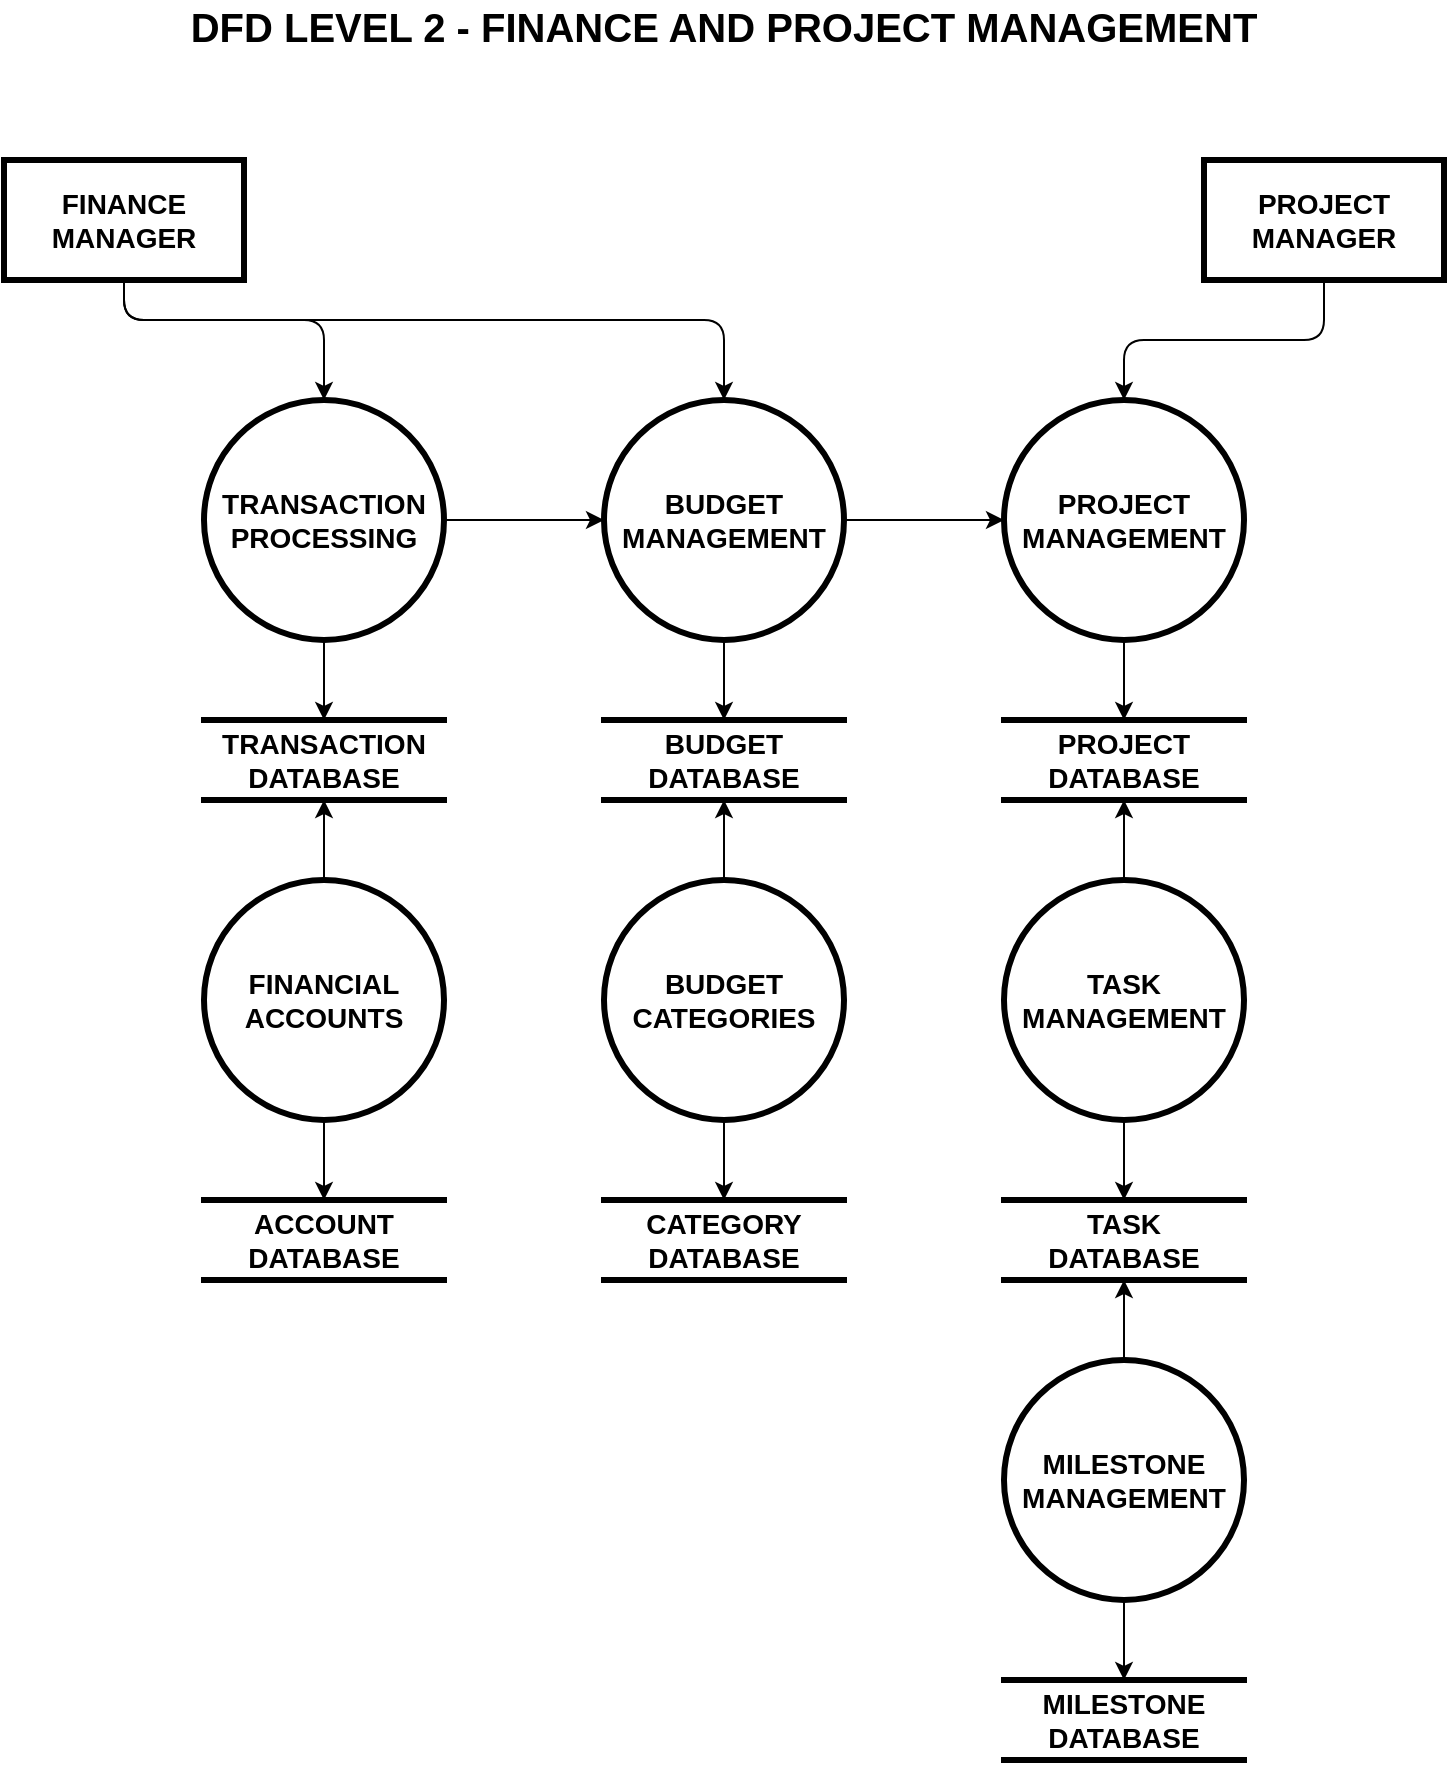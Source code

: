 <mxfile version="21.8.2" type="device">
  <diagram name="Page-1" id="c7558073-3199-34d8-9f00-42111426c3f3">
    <mxGraphModel dx="1050" dy="541" grid="1" gridSize="10" guides="1" tooltips="1" connect="1" arrows="1" fold="1" page="1" pageScale="1" pageWidth="826" pageHeight="1169" background="none" math="0" shadow="0">
      <root>
        <mxCell id="0" />
        <mxCell id="1" parent="0" />
        <mxCell id="2" value="FINANCE&#xa;MANAGER" style="whiteSpace=wrap;align=center;verticalAlign=middle;fontStyle=1;strokeWidth=3;fillColor=#FFFFFF;fontSize=14;" parent="1" vertex="1">
          <mxGeometry x="40" y="120" width="120" height="60" as="geometry" />
        </mxCell>
        <mxCell id="3" value="PROJECT&#xa;MANAGER" style="whiteSpace=wrap;align=center;verticalAlign=middle;fontStyle=1;strokeWidth=3;fillColor=#FFFFFF;fontSize=14;" parent="1" vertex="1">
          <mxGeometry x="640" y="120" width="120" height="60" as="geometry" />
        </mxCell>
        <mxCell id="4" value="TRANSACTION&#xa;PROCESSING" style="ellipse;whiteSpace=wrap;html=1;aspect=fixed;fontSize=14;fontStyle=1;strokeWidth=3;fillColor=#FFFFFF" parent="1" vertex="1">
          <mxGeometry x="140" y="240" width="120" height="120" as="geometry" />
        </mxCell>
        <mxCell id="5" value="BUDGET&#xa;MANAGEMENT" style="ellipse;whiteSpace=wrap;html=1;aspect=fixed;fontSize=14;fontStyle=1;strokeWidth=3;fillColor=#FFFFFF" parent="1" vertex="1">
          <mxGeometry x="340" y="240" width="120" height="120" as="geometry" />
        </mxCell>
        <mxCell id="6" value="PROJECT&#xa;MANAGEMENT" style="ellipse;whiteSpace=wrap;html=1;aspect=fixed;fontSize=14;fontStyle=1;strokeWidth=3;fillColor=#FFFFFF" parent="1" vertex="1">
          <mxGeometry x="540" y="240" width="120" height="120" as="geometry" />
        </mxCell>
        <mxCell id="7" value="TRANSACTION&#xa;DATABASE" style="shape=partialRectangle;whiteSpace=wrap;html=1;left=0;right=0;fillColor=none;fontSize=14;fontStyle=1;strokeWidth=3;" parent="1" vertex="1">
          <mxGeometry x="140" y="400" width="120" height="40" as="geometry" />
        </mxCell>
        <mxCell id="8" value="BUDGET&#xa;DATABASE" style="shape=partialRectangle;whiteSpace=wrap;html=1;left=0;right=0;fillColor=none;fontSize=14;fontStyle=1;strokeWidth=3;" parent="1" vertex="1">
          <mxGeometry x="340" y="400" width="120" height="40" as="geometry" />
        </mxCell>
        <mxCell id="9" value="PROJECT&#xa;DATABASE" style="shape=partialRectangle;whiteSpace=wrap;html=1;left=0;right=0;fillColor=none;fontSize=14;fontStyle=1;strokeWidth=3;" parent="1" vertex="1">
          <mxGeometry x="540" y="400" width="120" height="40" as="geometry" />
        </mxCell>
        <mxCell id="10" value="FINANCIAL&#xa;ACCOUNTS" style="ellipse;whiteSpace=wrap;html=1;aspect=fixed;fontSize=14;fontStyle=1;strokeWidth=3;fillColor=#FFFFFF" parent="1" vertex="1">
          <mxGeometry x="140" y="480" width="120" height="120" as="geometry" />
        </mxCell>
        <mxCell id="11" value="BUDGET&#xa;CATEGORIES" style="ellipse;whiteSpace=wrap;html=1;aspect=fixed;fontSize=14;fontStyle=1;strokeWidth=3;fillColor=#FFFFFF" parent="1" vertex="1">
          <mxGeometry x="340" y="480" width="120" height="120" as="geometry" />
        </mxCell>
        <mxCell id="12" value="TASK&#xa;MANAGEMENT" style="ellipse;whiteSpace=wrap;html=1;aspect=fixed;fontSize=14;fontStyle=1;strokeWidth=3;fillColor=#FFFFFF" parent="1" vertex="1">
          <mxGeometry x="540" y="480" width="120" height="120" as="geometry" />
        </mxCell>
        <mxCell id="13" value="ACCOUNT&#xa;DATABASE" style="shape=partialRectangle;whiteSpace=wrap;html=1;left=0;right=0;fillColor=none;fontSize=14;fontStyle=1;strokeWidth=3;" parent="1" vertex="1">
          <mxGeometry x="140" y="640" width="120" height="40" as="geometry" />
        </mxCell>
        <mxCell id="14" value="CATEGORY&#xa;DATABASE" style="shape=partialRectangle;whiteSpace=wrap;html=1;left=0;right=0;fillColor=none;fontSize=14;fontStyle=1;strokeWidth=3;" parent="1" vertex="1">
          <mxGeometry x="340" y="640" width="120" height="40" as="geometry" />
        </mxCell>
        <mxCell id="15" value="TASK&#xa;DATABASE" style="shape=partialRectangle;whiteSpace=wrap;html=1;left=0;right=0;fillColor=none;fontSize=14;fontStyle=1;strokeWidth=3;" parent="1" vertex="1">
          <mxGeometry x="540" y="640" width="120" height="40" as="geometry" />
        </mxCell>
        <mxCell id="16" value="MILESTONE&#xa;MANAGEMENT" style="ellipse;whiteSpace=wrap;html=1;aspect=fixed;fontSize=14;fontStyle=1;strokeWidth=3;fillColor=#FFFFFF" parent="1" vertex="1">
          <mxGeometry x="540" y="720" width="120" height="120" as="geometry" />
        </mxCell>
        <mxCell id="17" value="MILESTONE&#xa;DATABASE" style="shape=partialRectangle;whiteSpace=wrap;html=1;left=0;right=0;fillColor=none;fontSize=14;fontStyle=1;strokeWidth=3;" parent="1" vertex="1">
          <mxGeometry x="540" y="880" width="120" height="40" as="geometry" />
        </mxCell>
        <mxCell id="18" value="" style="edgeStyle=elbowEdgeStyle;elbow=vertical;exitX=0.5;exitY=1;exitPerimeter=0;entryX=0.5;entryY=0;entryPerimeter=0;fontStyle=1;strokeColor=#000000;strokeWidth=1;html=1;" parent="1" source="2" target="4" edge="1">
          <mxGeometry width="100" height="100" as="geometry">
            <mxPoint x="100" y="180" as="sourcePoint" />
            <mxPoint x="200" y="80" as="targetPoint" />
            <Array as="points">
              <mxPoint x="100" y="200" />
            </Array>
          </mxGeometry>
        </mxCell>
        <mxCell id="19" value="" style="edgeStyle=elbowEdgeStyle;elbow=vertical;exitX=0.5;exitY=1;exitPerimeter=0;entryX=0.5;entryY=0;entryPerimeter=0;fontStyle=1;strokeColor=#000000;strokeWidth=1;html=1;" parent="1" source="2" target="5" edge="1">
          <mxGeometry width="100" height="100" as="geometry">
            <mxPoint x="100" y="180" as="sourcePoint" />
            <mxPoint x="200" y="240" as="targetPoint" />
            <Array as="points">
              <mxPoint x="240" y="200" />
            </Array>
          </mxGeometry>
        </mxCell>
        <mxCell id="20" value="" style="edgeStyle=elbowEdgeStyle;elbow=vertical;exitX=0.5;exitY=1;exitPerimeter=0;entryX=0.5;entryY=0;entryPerimeter=0;fontStyle=1;strokeColor=#000000;strokeWidth=1;html=1;" parent="1" source="3" target="6" edge="1">
          <mxGeometry width="100" height="100" as="geometry">
            <mxPoint x="700" y="180" as="sourcePoint" />
            <mxPoint x="800" y="80" as="targetPoint" />
          </mxGeometry>
        </mxCell>
        <mxCell id="21" value="" style="edgeStyle=elbowEdgeStyle;elbow=vertical;exitX=0.5;exitY=1;exitPerimeter=0;entryX=0.5;entryY=0;entryPerimeter=0;fontStyle=1;strokeColor=#000000;strokeWidth=1;html=1;" parent="1" source="4" target="7" edge="1">
          <mxGeometry width="100" height="100" as="geometry">
            <mxPoint x="200" y="360" as="sourcePoint" />
            <mxPoint x="300" y="260" as="targetPoint" />
          </mxGeometry>
        </mxCell>
        <mxCell id="22" value="" style="edgeStyle=elbowEdgeStyle;elbow=vertical;exitX=0.5;exitY=1;exitPerimeter=0;entryX=0.5;entryY=0;entryPerimeter=0;fontStyle=1;strokeColor=#000000;strokeWidth=1;html=1;" parent="1" source="5" target="8" edge="1">
          <mxGeometry width="100" height="100" as="geometry">
            <mxPoint x="400" y="360" as="sourcePoint" />
            <mxPoint x="500" y="260" as="targetPoint" />
          </mxGeometry>
        </mxCell>
        <mxCell id="23" value="" style="edgeStyle=elbowEdgeStyle;elbow=vertical;exitX=0.5;exitY=1;exitPerimeter=0;entryX=0.5;entryY=0;entryPerimeter=0;fontStyle=1;strokeColor=#000000;strokeWidth=1;html=1;" parent="1" source="6" target="9" edge="1">
          <mxGeometry width="100" height="100" as="geometry">
            <mxPoint x="600" y="360" as="sourcePoint" />
            <mxPoint x="700" y="260" as="targetPoint" />
          </mxGeometry>
        </mxCell>
        <mxCell id="24" value="" style="edgeStyle=elbowEdgeStyle;elbow=horizontal;exitX=1;exitY=0.5;exitPerimeter=0;entryX=0;entryY=0.5;entryPerimeter=0;fontStyle=1;strokeColor=#000000;strokeWidth=1;html=1;" parent="1" source="4" target="5" edge="1">
          <mxGeometry width="100" height="100" as="geometry">
            <mxPoint x="260" y="300" as="sourcePoint" />
            <mxPoint x="360" y="200" as="targetPoint" />
          </mxGeometry>
        </mxCell>
        <mxCell id="25" value="" style="edgeStyle=elbowEdgeStyle;elbow=horizontal;exitX=1;exitY=0.5;exitPerimeter=0;entryX=0;entryY=0.5;entryPerimeter=0;fontStyle=1;strokeColor=#000000;strokeWidth=1;html=1;" parent="1" source="5" target="6" edge="1">
          <mxGeometry width="100" height="100" as="geometry">
            <mxPoint x="460" y="300" as="sourcePoint" />
            <mxPoint x="560" y="200" as="targetPoint" />
          </mxGeometry>
        </mxCell>
        <mxCell id="26" value="" style="edgeStyle=elbowEdgeStyle;elbow=vertical;exitX=0.5;exitY=1;exitPerimeter=0;entryX=0.5;entryY=0;entryPerimeter=0;fontStyle=1;strokeColor=#000000;strokeWidth=1;html=1;" parent="1" source="10" target="13" edge="1">
          <mxGeometry width="100" height="100" as="geometry">
            <mxPoint x="200" y="600" as="sourcePoint" />
            <mxPoint x="300" y="500" as="targetPoint" />
          </mxGeometry>
        </mxCell>
        <mxCell id="27" value="" style="edgeStyle=elbowEdgeStyle;elbow=vertical;exitX=0.5;exitY=1;exitPerimeter=0;entryX=0.5;entryY=0;entryPerimeter=0;fontStyle=1;strokeColor=#000000;strokeWidth=1;html=1;" parent="1" source="11" target="14" edge="1">
          <mxGeometry width="100" height="100" as="geometry">
            <mxPoint x="400" y="600" as="sourcePoint" />
            <mxPoint x="500" y="500" as="targetPoint" />
          </mxGeometry>
        </mxCell>
        <mxCell id="28" value="" style="edgeStyle=elbowEdgeStyle;elbow=vertical;exitX=0.5;exitY=1;exitPerimeter=0;entryX=0.5;entryY=0;entryPerimeter=0;fontStyle=1;strokeColor=#000000;strokeWidth=1;html=1;" parent="1" source="12" target="15" edge="1">
          <mxGeometry width="100" height="100" as="geometry">
            <mxPoint x="600" y="600" as="sourcePoint" />
            <mxPoint x="700" y="500" as="targetPoint" />
          </mxGeometry>
        </mxCell>
        <mxCell id="29" value="" style="edgeStyle=elbowEdgeStyle;elbow=vertical;exitX=0.5;exitY=1;exitPerimeter=0;entryX=0.5;entryY=0;entryPerimeter=0;fontStyle=1;strokeColor=#000000;strokeWidth=1;html=1;" parent="1" source="16" target="17" edge="1">
          <mxGeometry width="100" height="100" as="geometry">
            <mxPoint x="600" y="840" as="sourcePoint" />
            <mxPoint x="700" y="740" as="targetPoint" />
          </mxGeometry>
        </mxCell>
        <mxCell id="30" value="" style="edgeStyle=elbowEdgeStyle;elbow=vertical;exitX=0.5;exitY=0;exitPerimeter=0;entryX=0.5;entryY=1;entryPerimeter=0;fontStyle=1;strokeColor=#000000;strokeWidth=1;html=1;" parent="1" source="10" target="7" edge="1">
          <mxGeometry width="100" height="100" as="geometry">
            <mxPoint x="200" y="480" as="sourcePoint" />
            <mxPoint x="300" y="380" as="targetPoint" />
          </mxGeometry>
        </mxCell>
        <mxCell id="31" value="" style="edgeStyle=elbowEdgeStyle;elbow=vertical;exitX=0.5;exitY=0;exitPerimeter=0;entryX=0.5;entryY=1;entryPerimeter=0;fontStyle=1;strokeColor=#000000;strokeWidth=1;html=1;" parent="1" source="11" target="8" edge="1">
          <mxGeometry width="100" height="100" as="geometry">
            <mxPoint x="400" y="480" as="sourcePoint" />
            <mxPoint x="500" y="380" as="targetPoint" />
          </mxGeometry>
        </mxCell>
        <mxCell id="32" value="" style="edgeStyle=elbowEdgeStyle;elbow=vertical;exitX=0.5;exitY=0;exitPerimeter=0;entryX=0.5;entryY=1;entryPerimeter=0;fontStyle=1;strokeColor=#000000;strokeWidth=1;html=1;" parent="1" source="12" target="9" edge="1">
          <mxGeometry width="100" height="100" as="geometry">
            <mxPoint x="600" y="480" as="sourcePoint" />
            <mxPoint x="700" y="380" as="targetPoint" />
          </mxGeometry>
        </mxCell>
        <mxCell id="33" value="" style="edgeStyle=elbowEdgeStyle;elbow=vertical;exitX=0.5;exitY=0;exitPerimeter=0;entryX=0.5;entryY=1;entryPerimeter=0;fontStyle=1;strokeColor=#000000;strokeWidth=1;html=1;" parent="1" source="16" target="15" edge="1">
          <mxGeometry width="100" height="100" as="geometry">
            <mxPoint x="600" y="720" as="sourcePoint" />
            <mxPoint x="700" y="620" as="targetPoint" />
          </mxGeometry>
        </mxCell>
        <mxCell id="34" value="DFD LEVEL 2 - FINANCE AND PROJECT MANAGEMENT" style="text;spacingTop=-5;align=center;fontSize=20;fontStyle=1" parent="1" vertex="1">
          <mxGeometry x="160" y="40" width="480" height="40" as="geometry" />
        </mxCell>
      </root>
    </mxGraphModel>
  </diagram>
</mxfile>
